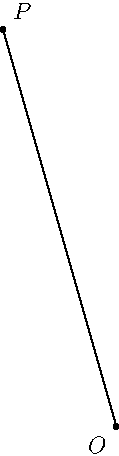 unitsize(1cm);

pair O = (9,-3);
pair P = (7,4);

draw(O -- P);
dot("$O$", O, 2SW);
dot("$P$", P, 2NE);
